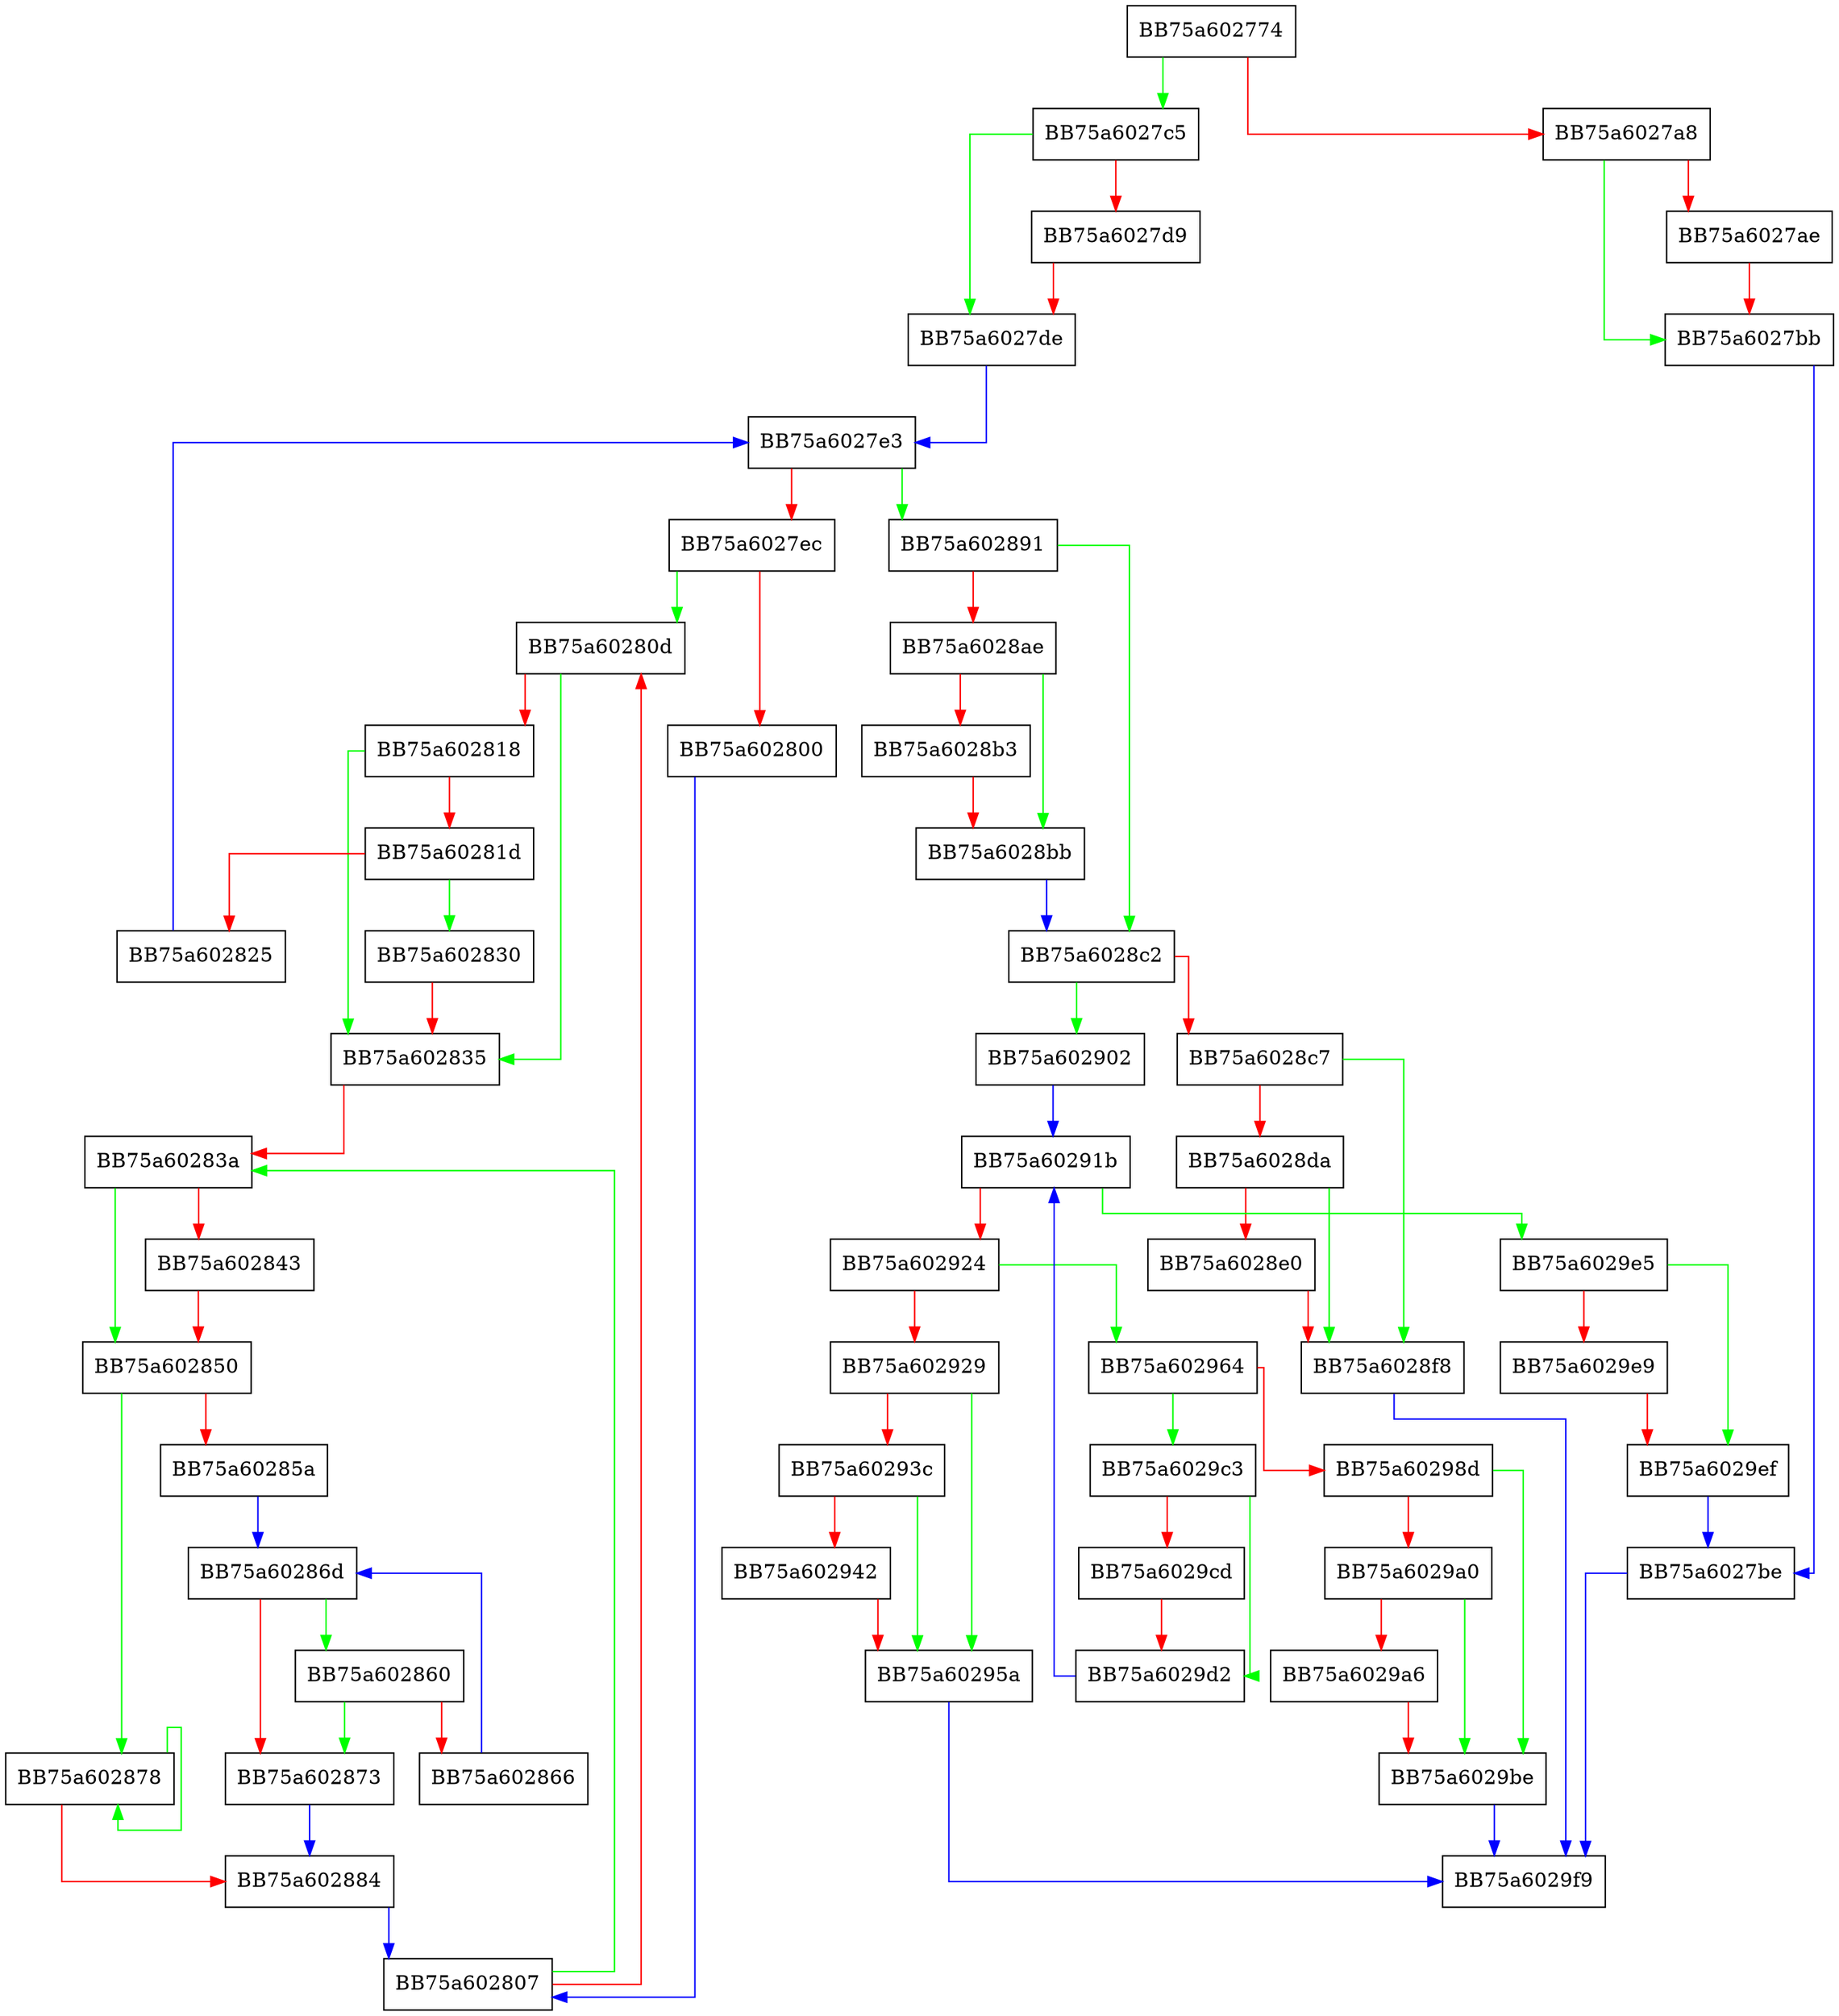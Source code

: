 digraph Serialize {
  node [shape="box"];
  graph [splines=ortho];
  BB75a602774 -> BB75a6027c5 [color="green"];
  BB75a602774 -> BB75a6027a8 [color="red"];
  BB75a6027a8 -> BB75a6027bb [color="green"];
  BB75a6027a8 -> BB75a6027ae [color="red"];
  BB75a6027ae -> BB75a6027bb [color="red"];
  BB75a6027bb -> BB75a6027be [color="blue"];
  BB75a6027be -> BB75a6029f9 [color="blue"];
  BB75a6027c5 -> BB75a6027de [color="green"];
  BB75a6027c5 -> BB75a6027d9 [color="red"];
  BB75a6027d9 -> BB75a6027de [color="red"];
  BB75a6027de -> BB75a6027e3 [color="blue"];
  BB75a6027e3 -> BB75a602891 [color="green"];
  BB75a6027e3 -> BB75a6027ec [color="red"];
  BB75a6027ec -> BB75a60280d [color="green"];
  BB75a6027ec -> BB75a602800 [color="red"];
  BB75a602800 -> BB75a602807 [color="blue"];
  BB75a602807 -> BB75a60283a [color="green"];
  BB75a602807 -> BB75a60280d [color="red"];
  BB75a60280d -> BB75a602835 [color="green"];
  BB75a60280d -> BB75a602818 [color="red"];
  BB75a602818 -> BB75a602835 [color="green"];
  BB75a602818 -> BB75a60281d [color="red"];
  BB75a60281d -> BB75a602830 [color="green"];
  BB75a60281d -> BB75a602825 [color="red"];
  BB75a602825 -> BB75a6027e3 [color="blue"];
  BB75a602830 -> BB75a602835 [color="red"];
  BB75a602835 -> BB75a60283a [color="red"];
  BB75a60283a -> BB75a602850 [color="green"];
  BB75a60283a -> BB75a602843 [color="red"];
  BB75a602843 -> BB75a602850 [color="red"];
  BB75a602850 -> BB75a602878 [color="green"];
  BB75a602850 -> BB75a60285a [color="red"];
  BB75a60285a -> BB75a60286d [color="blue"];
  BB75a602860 -> BB75a602873 [color="green"];
  BB75a602860 -> BB75a602866 [color="red"];
  BB75a602866 -> BB75a60286d [color="blue"];
  BB75a60286d -> BB75a602860 [color="green"];
  BB75a60286d -> BB75a602873 [color="red"];
  BB75a602873 -> BB75a602884 [color="blue"];
  BB75a602878 -> BB75a602878 [color="green"];
  BB75a602878 -> BB75a602884 [color="red"];
  BB75a602884 -> BB75a602807 [color="blue"];
  BB75a602891 -> BB75a6028c2 [color="green"];
  BB75a602891 -> BB75a6028ae [color="red"];
  BB75a6028ae -> BB75a6028bb [color="green"];
  BB75a6028ae -> BB75a6028b3 [color="red"];
  BB75a6028b3 -> BB75a6028bb [color="red"];
  BB75a6028bb -> BB75a6028c2 [color="blue"];
  BB75a6028c2 -> BB75a602902 [color="green"];
  BB75a6028c2 -> BB75a6028c7 [color="red"];
  BB75a6028c7 -> BB75a6028f8 [color="green"];
  BB75a6028c7 -> BB75a6028da [color="red"];
  BB75a6028da -> BB75a6028f8 [color="green"];
  BB75a6028da -> BB75a6028e0 [color="red"];
  BB75a6028e0 -> BB75a6028f8 [color="red"];
  BB75a6028f8 -> BB75a6029f9 [color="blue"];
  BB75a602902 -> BB75a60291b [color="blue"];
  BB75a60291b -> BB75a6029e5 [color="green"];
  BB75a60291b -> BB75a602924 [color="red"];
  BB75a602924 -> BB75a602964 [color="green"];
  BB75a602924 -> BB75a602929 [color="red"];
  BB75a602929 -> BB75a60295a [color="green"];
  BB75a602929 -> BB75a60293c [color="red"];
  BB75a60293c -> BB75a60295a [color="green"];
  BB75a60293c -> BB75a602942 [color="red"];
  BB75a602942 -> BB75a60295a [color="red"];
  BB75a60295a -> BB75a6029f9 [color="blue"];
  BB75a602964 -> BB75a6029c3 [color="green"];
  BB75a602964 -> BB75a60298d [color="red"];
  BB75a60298d -> BB75a6029be [color="green"];
  BB75a60298d -> BB75a6029a0 [color="red"];
  BB75a6029a0 -> BB75a6029be [color="green"];
  BB75a6029a0 -> BB75a6029a6 [color="red"];
  BB75a6029a6 -> BB75a6029be [color="red"];
  BB75a6029be -> BB75a6029f9 [color="blue"];
  BB75a6029c3 -> BB75a6029d2 [color="green"];
  BB75a6029c3 -> BB75a6029cd [color="red"];
  BB75a6029cd -> BB75a6029d2 [color="red"];
  BB75a6029d2 -> BB75a60291b [color="blue"];
  BB75a6029e5 -> BB75a6029ef [color="green"];
  BB75a6029e5 -> BB75a6029e9 [color="red"];
  BB75a6029e9 -> BB75a6029ef [color="red"];
  BB75a6029ef -> BB75a6027be [color="blue"];
}
